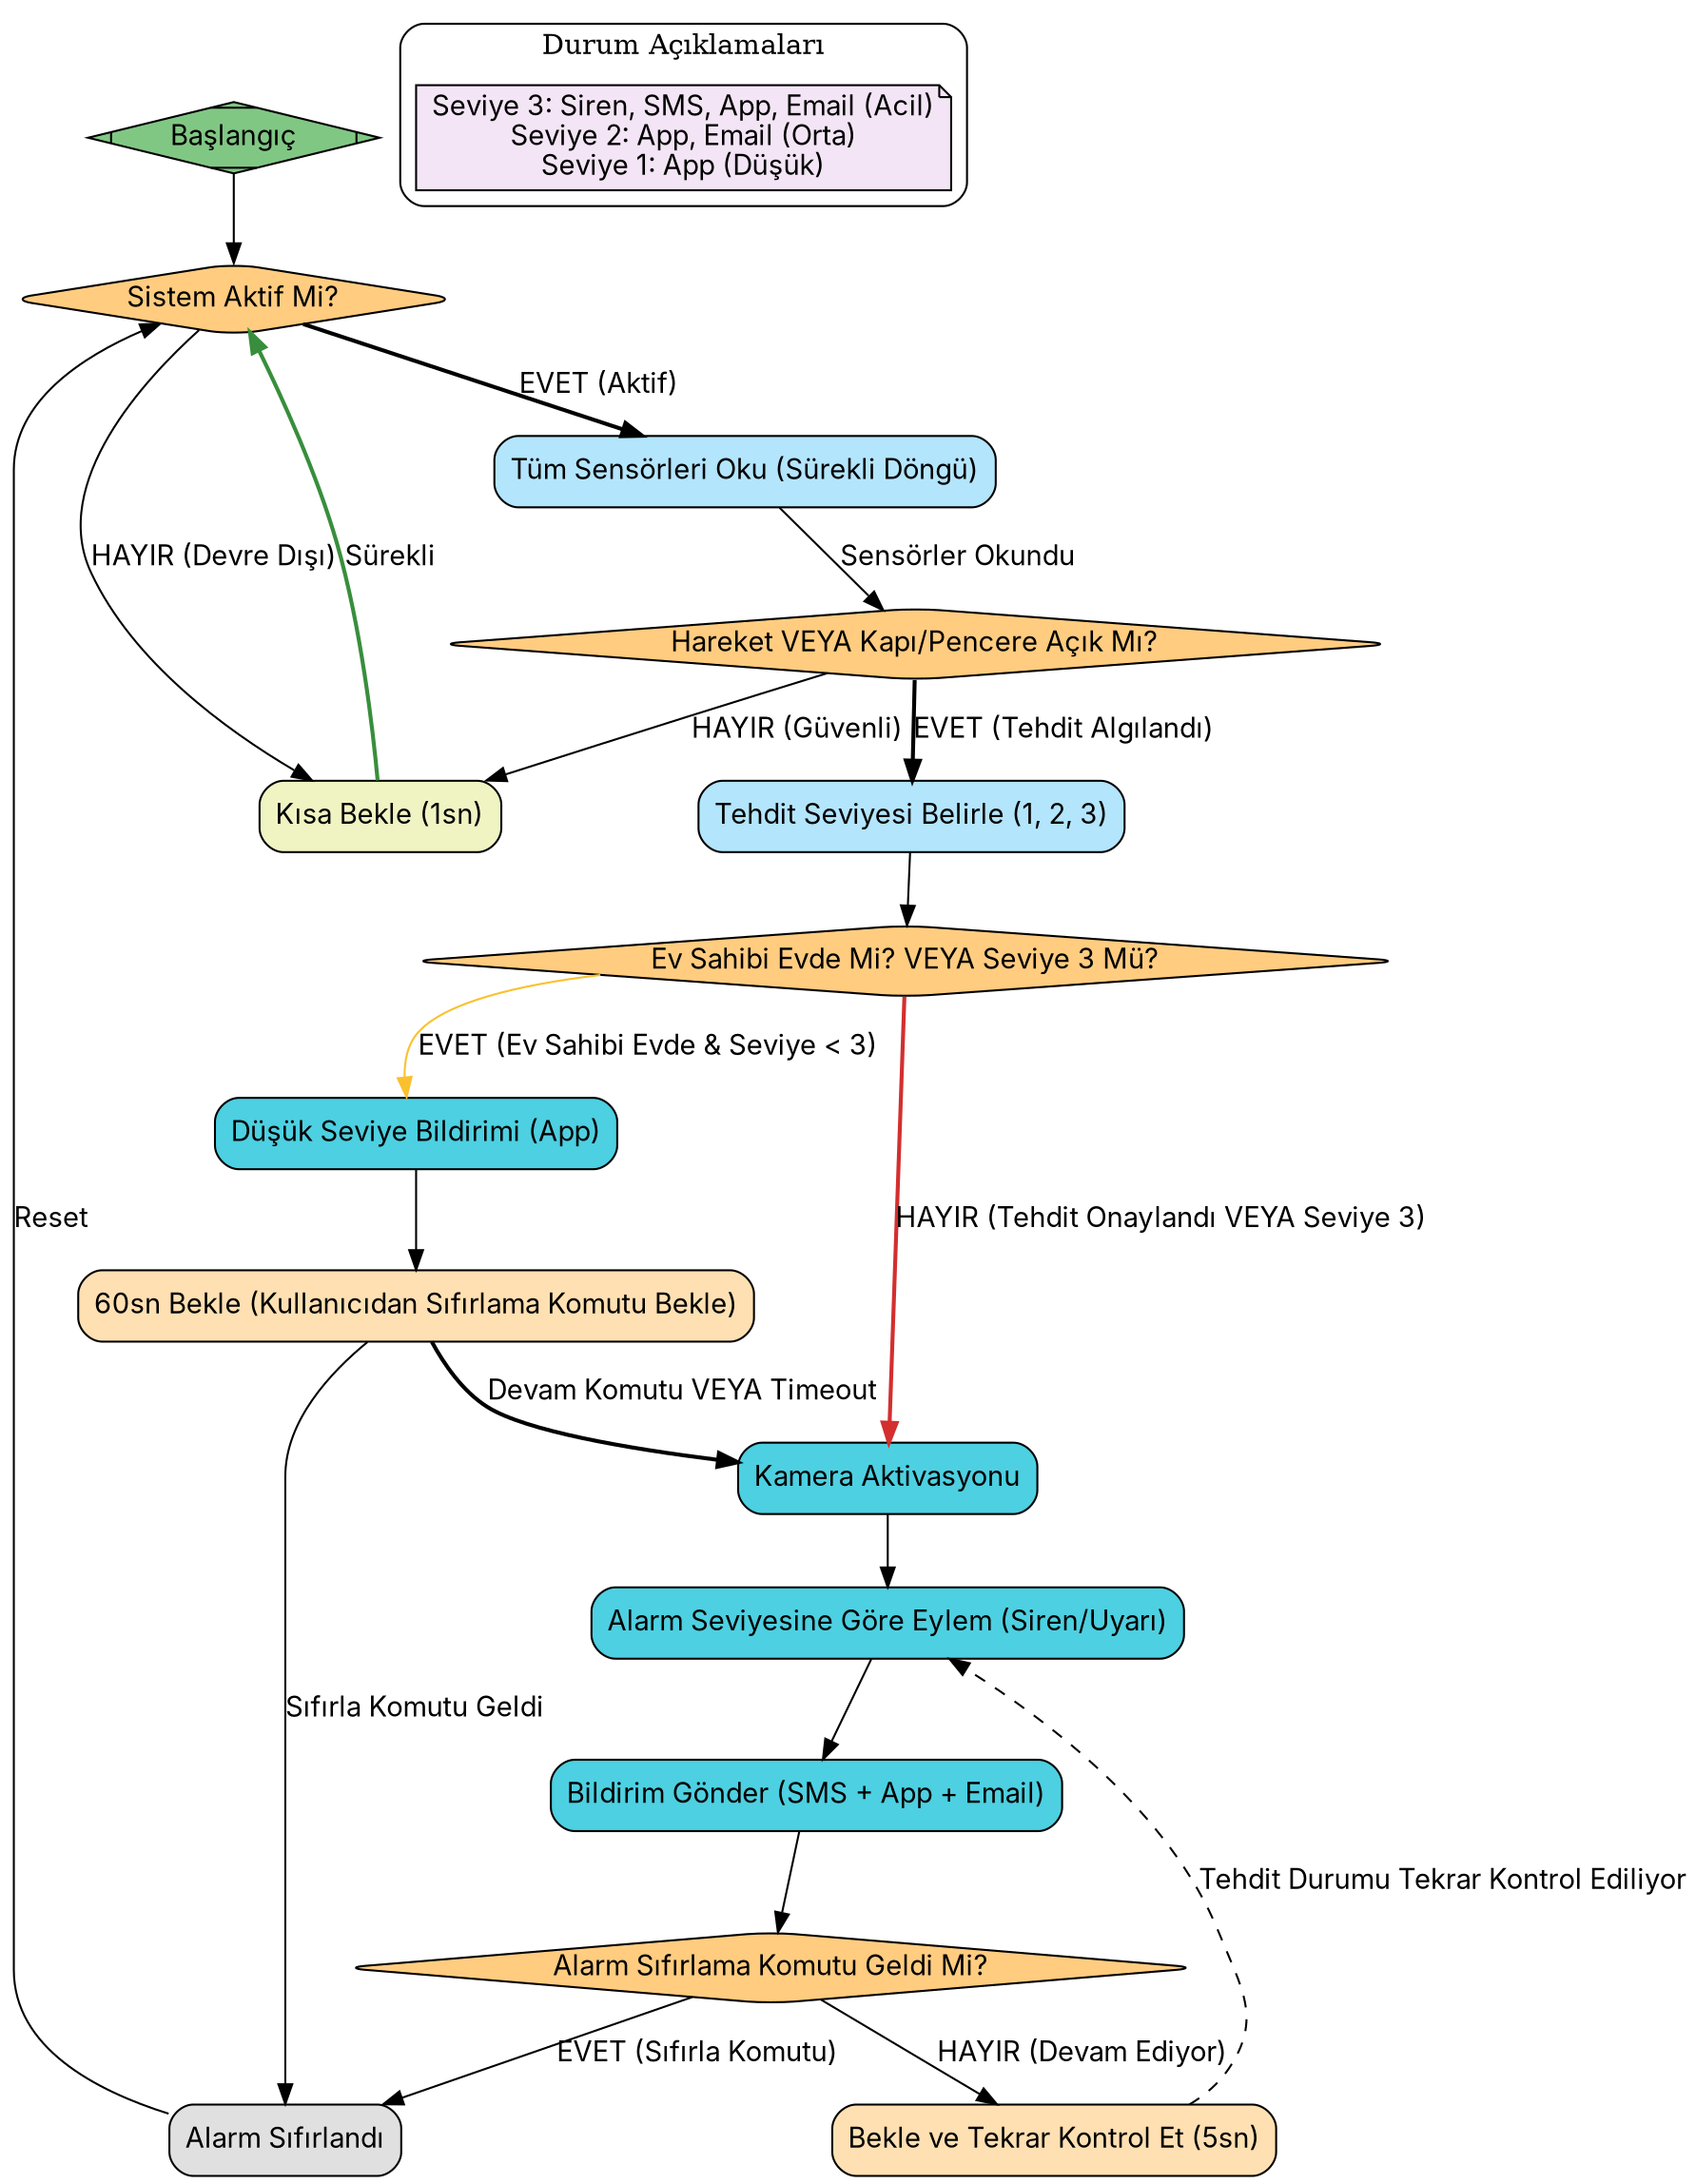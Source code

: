 digraph SmartHomeSecurity {
// Grafik Ayarları
rankdir=TB;
node [shape=box, style="filled, rounded", fillcolor="#E0F7FA", fontname="Inter"];
edge [fontname="Inter"];

// Başlangıç ve Ana Döngü
START [label="Başlangıç", shape=Mdiamond, fillcolor="#81C784"];
SISTEM_KONTROL [label="Sistem Aktif Mi?", shape=diamond, fillcolor="#FFCC80"];
SENSOR_OKU [label="Tüm Sensörleri Oku (Sürekli Döngü)", fillcolor="#B3E5FC"];
TEHDIT_VAR_MI [label="Hareket VEYA Kapı/Pencere Açık Mı?", shape=diamond, fillcolor="#FFCC80"];

// Yanlış Alarm/Seviye Belirleme
SEVIYE_BELIRLE [label="Tehdit Seviyesi Belirle (1, 2, 3)", fillcolor="#B3E5FC"];
YANLIS_ALARM [label="Ev Sahibi Evde Mi? VEYA Seviye 3 Mü?", shape=diamond, fillcolor="#FFCC80"];

// Aksiyonlar
KAMERA_AKTIF [label="Kamera Aktivasyonu", fillcolor="#4DD0E1"];
ALARM_EKLENMIS [label="Alarm Seviyesine Göre Eylem (Siren/Uyarı)", fillcolor="#4DD0E1"];
BILDIRIM_GONDER [label="Bildirim Gönder (SMS + App + Email)", fillcolor="#4DD0E1"];
DUSUK_UYARI [label="Düşük Seviye Bildirimi (App)", fillcolor="#4DD0E1"];
BEKLE_SIFIRLA_KONTROL [label="60sn Bekle (Kullanıcıdan Sıfırlama Komutu Bekle)", fillcolor="#FFE0B2"];

// Alarm Devam Döngüsü
ALARM_DEVAM [label="Alarm Sıfırlama Komutu Geldi Mi?", shape=diamond, fillcolor="#FFCC80"];
TEKRAR_KONTROL [label="Bekle ve Tekrar Kontrol Et (5sn)", fillcolor="#FFE0B2"];

// Çıkış ve Bekleme
SIFIRLA [label="Alarm Sıfırlandı", shape=box, fillcolor="#E0E0E0"];
KISA_BEKLE [label="Kısa Bekle (1sn)", fillcolor="#F0F4C3"];

// Akış Bağlantıları

// 1. Ana Döngü Girişi
START -> SISTEM_KONTROL;

// 2. Sistem Kontrolü
SISTEM_KONTROL -> KISA_BEKLE [label="HAYIR (Devre Dışı)"];
KISA_BEKLE -> SISTEM_KONTROL [label="Sürekli", arrowhead=normal, style=bold, color="#388E3C"]; // Geri Ok

SISTEM_KONTROL -> SENSOR_OKU [label="EVET (Aktif)", style=bold];
SENSOR_OKU -> TEHDIT_VAR_MI [label="Sensörler Okundu"];

// 3. Tehdit Kontrolü
TEHDIT_VAR_MI -> KISA_BEKLE [label="HAYIR (Güvenli)"];
TEHDIT_VAR_MI -> SEVIYE_BELIRLE [label="EVET (Tehdit Algılandı)", style=bold];

// 4. Seviye ve Yanlış Alarm Kontrolü
SEVIYE_BELIRLE -> YANLIS_ALARM;

// Yanlış Alarm Senaryosu
YANLIS_ALARM -> DUSUK_UYARI [label="EVET (Ev Sahibi Evde & Seviye < 3)", color="#FBC02D"];
DUSUK_UYARI -> BEKLE_SIFIRLA_KONTROL;
BEKLE_SIFIRLA_KONTROL -> SIFIRLA [label="Sıfırla Komutu Geldi"];
BEKLE_SIFIRLA_KONTROL -> KAMERA_AKTIF [label="Devam Komutu VEYA Timeout", style=bold];

// Tehdit Onayı Senaryosu
YANLIS_ALARM -> KAMERA_AKTIF [label="HAYIR (Tehdit Onaylandı VEYA Seviye 3)", style=bold, color="#D32F2F"];

// 5. Alarm Tetikleme
KAMERA_AKTIF -> ALARM_EKLENMIS;
ALARM_EKLENMIS -> BILDIRIM_GONDER;
BILDIRIM_GONDER -> ALARM_DEVAM;

// 6. Alarm Devam/Sıfırlama Döngüsü
ALARM_DEVAM -> SIFIRLA [label="EVET (Sıfırla Komutu)"];
ALARM_DEVAM -> TEKRAR_KONTROL [label="HAYIR (Devam Ediyor)"];

// Döngü Geri Oku (Alarm Tekrar Kontrolü)
TEKRAR_KONTROL -> ALARM_EKLENMIS [label="Tehdit Durumu Tekrar Kontrol Ediliyor", arrowhead=normal, style=dashed];

// Sıfırlamadan Ana Akışa Dönüş
SIFIRLA -> SISTEM_KONTROL [label="Reset"]; // Sistem sıfırlandıktan sonra başa döner.

// Açıklamalar
subgraph cluster_legend {
    label = "Durum Açıklamaları";
    style = "rounded";
    node [shape=note, fillcolor="#F3E5F5"];
    aciklama1 [label="Seviye 3: Siren, SMS, App, Email (Acil)\nSeviye 2: App, Email (Orta)\nSeviye 1: App (Düşük)"];
}

}
